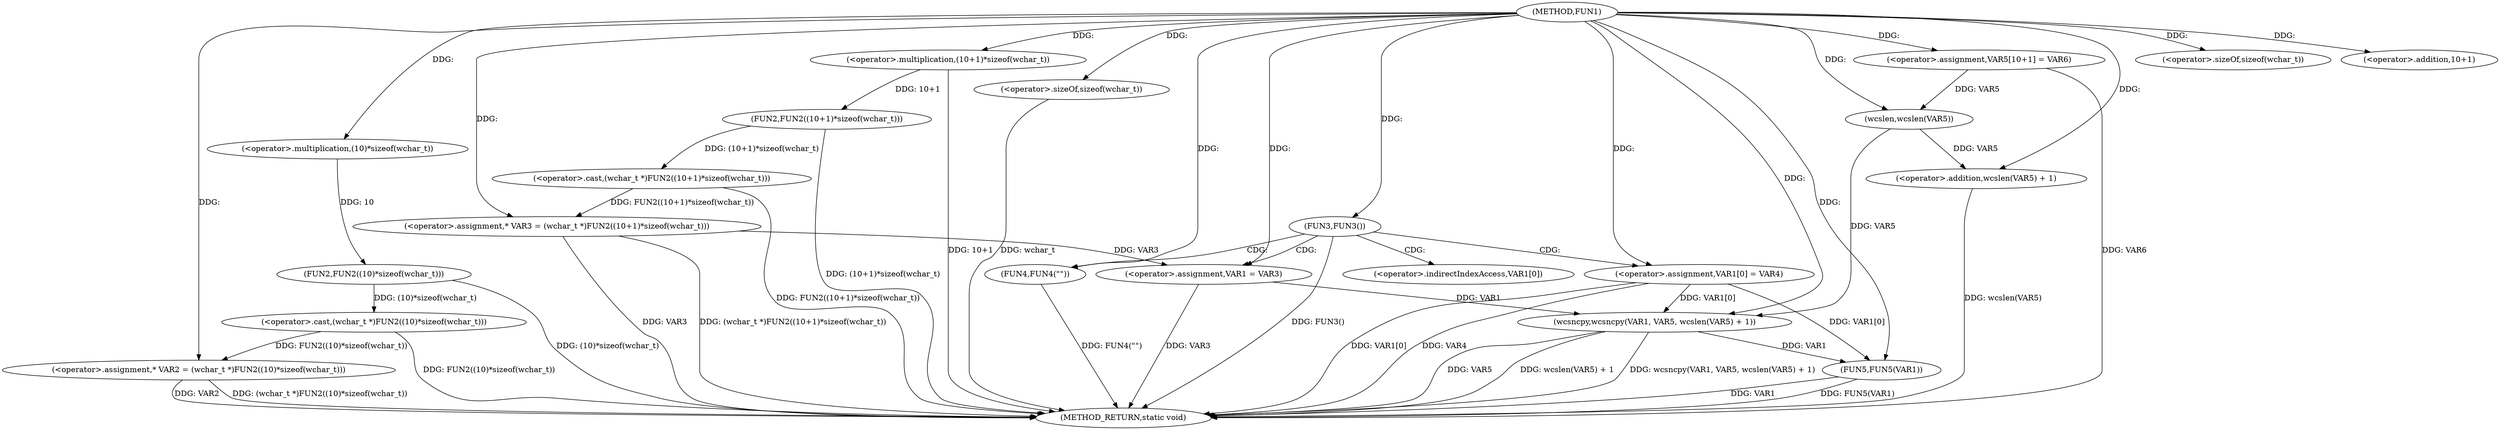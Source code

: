 digraph FUN1 {  
"1000100" [label = "(METHOD,FUN1)" ]
"1000154" [label = "(METHOD_RETURN,static void)" ]
"1000104" [label = "(<operator>.assignment,* VAR2 = (wchar_t *)FUN2((10)*sizeof(wchar_t)))" ]
"1000106" [label = "(<operator>.cast,(wchar_t *)FUN2((10)*sizeof(wchar_t)))" ]
"1000108" [label = "(FUN2,FUN2((10)*sizeof(wchar_t)))" ]
"1000109" [label = "(<operator>.multiplication,(10)*sizeof(wchar_t))" ]
"1000111" [label = "(<operator>.sizeOf,sizeof(wchar_t))" ]
"1000114" [label = "(<operator>.assignment,* VAR3 = (wchar_t *)FUN2((10+1)*sizeof(wchar_t)))" ]
"1000116" [label = "(<operator>.cast,(wchar_t *)FUN2((10+1)*sizeof(wchar_t)))" ]
"1000118" [label = "(FUN2,FUN2((10+1)*sizeof(wchar_t)))" ]
"1000119" [label = "(<operator>.multiplication,(10+1)*sizeof(wchar_t))" ]
"1000120" [label = "(<operator>.addition,10+1)" ]
"1000123" [label = "(<operator>.sizeOf,sizeof(wchar_t))" ]
"1000126" [label = "(FUN3,FUN3())" ]
"1000128" [label = "(FUN4,FUN4(\"\"))" ]
"1000132" [label = "(<operator>.assignment,VAR1 = VAR3)" ]
"1000135" [label = "(<operator>.assignment,VAR1[0] = VAR4)" ]
"1000142" [label = "(<operator>.assignment,VAR5[10+1] = VAR6)" ]
"1000145" [label = "(wcsncpy,wcsncpy(VAR1, VAR5, wcslen(VAR5) + 1))" ]
"1000148" [label = "(<operator>.addition,wcslen(VAR5) + 1)" ]
"1000149" [label = "(wcslen,wcslen(VAR5))" ]
"1000152" [label = "(FUN5,FUN5(VAR1))" ]
"1000136" [label = "(<operator>.indirectIndexAccess,VAR1[0])" ]
  "1000126" -> "1000154"  [ label = "DDG: FUN3()"] 
  "1000106" -> "1000154"  [ label = "DDG: FUN2((10)*sizeof(wchar_t))"] 
  "1000104" -> "1000154"  [ label = "DDG: VAR2"] 
  "1000152" -> "1000154"  [ label = "DDG: FUN5(VAR1)"] 
  "1000114" -> "1000154"  [ label = "DDG: VAR3"] 
  "1000152" -> "1000154"  [ label = "DDG: VAR1"] 
  "1000116" -> "1000154"  [ label = "DDG: FUN2((10+1)*sizeof(wchar_t))"] 
  "1000128" -> "1000154"  [ label = "DDG: FUN4(\"\")"] 
  "1000118" -> "1000154"  [ label = "DDG: (10+1)*sizeof(wchar_t)"] 
  "1000123" -> "1000154"  [ label = "DDG: wchar_t"] 
  "1000135" -> "1000154"  [ label = "DDG: VAR4"] 
  "1000142" -> "1000154"  [ label = "DDG: VAR6"] 
  "1000132" -> "1000154"  [ label = "DDG: VAR3"] 
  "1000148" -> "1000154"  [ label = "DDG: wcslen(VAR5)"] 
  "1000145" -> "1000154"  [ label = "DDG: wcslen(VAR5) + 1"] 
  "1000119" -> "1000154"  [ label = "DDG: 10+1"] 
  "1000135" -> "1000154"  [ label = "DDG: VAR1[0]"] 
  "1000145" -> "1000154"  [ label = "DDG: wcsncpy(VAR1, VAR5, wcslen(VAR5) + 1)"] 
  "1000145" -> "1000154"  [ label = "DDG: VAR5"] 
  "1000114" -> "1000154"  [ label = "DDG: (wchar_t *)FUN2((10+1)*sizeof(wchar_t))"] 
  "1000104" -> "1000154"  [ label = "DDG: (wchar_t *)FUN2((10)*sizeof(wchar_t))"] 
  "1000108" -> "1000154"  [ label = "DDG: (10)*sizeof(wchar_t)"] 
  "1000106" -> "1000104"  [ label = "DDG: FUN2((10)*sizeof(wchar_t))"] 
  "1000100" -> "1000104"  [ label = "DDG: "] 
  "1000108" -> "1000106"  [ label = "DDG: (10)*sizeof(wchar_t)"] 
  "1000109" -> "1000108"  [ label = "DDG: 10"] 
  "1000100" -> "1000109"  [ label = "DDG: "] 
  "1000100" -> "1000111"  [ label = "DDG: "] 
  "1000116" -> "1000114"  [ label = "DDG: FUN2((10+1)*sizeof(wchar_t))"] 
  "1000100" -> "1000114"  [ label = "DDG: "] 
  "1000118" -> "1000116"  [ label = "DDG: (10+1)*sizeof(wchar_t)"] 
  "1000119" -> "1000118"  [ label = "DDG: 10+1"] 
  "1000100" -> "1000119"  [ label = "DDG: "] 
  "1000100" -> "1000120"  [ label = "DDG: "] 
  "1000100" -> "1000123"  [ label = "DDG: "] 
  "1000100" -> "1000126"  [ label = "DDG: "] 
  "1000100" -> "1000128"  [ label = "DDG: "] 
  "1000114" -> "1000132"  [ label = "DDG: VAR3"] 
  "1000100" -> "1000132"  [ label = "DDG: "] 
  "1000100" -> "1000135"  [ label = "DDG: "] 
  "1000100" -> "1000142"  [ label = "DDG: "] 
  "1000132" -> "1000145"  [ label = "DDG: VAR1"] 
  "1000135" -> "1000145"  [ label = "DDG: VAR1[0]"] 
  "1000100" -> "1000145"  [ label = "DDG: "] 
  "1000149" -> "1000145"  [ label = "DDG: VAR5"] 
  "1000149" -> "1000148"  [ label = "DDG: VAR5"] 
  "1000142" -> "1000149"  [ label = "DDG: VAR5"] 
  "1000100" -> "1000149"  [ label = "DDG: "] 
  "1000100" -> "1000148"  [ label = "DDG: "] 
  "1000135" -> "1000152"  [ label = "DDG: VAR1[0]"] 
  "1000145" -> "1000152"  [ label = "DDG: VAR1"] 
  "1000100" -> "1000152"  [ label = "DDG: "] 
  "1000126" -> "1000132"  [ label = "CDG: "] 
  "1000126" -> "1000128"  [ label = "CDG: "] 
  "1000126" -> "1000136"  [ label = "CDG: "] 
  "1000126" -> "1000135"  [ label = "CDG: "] 
}

